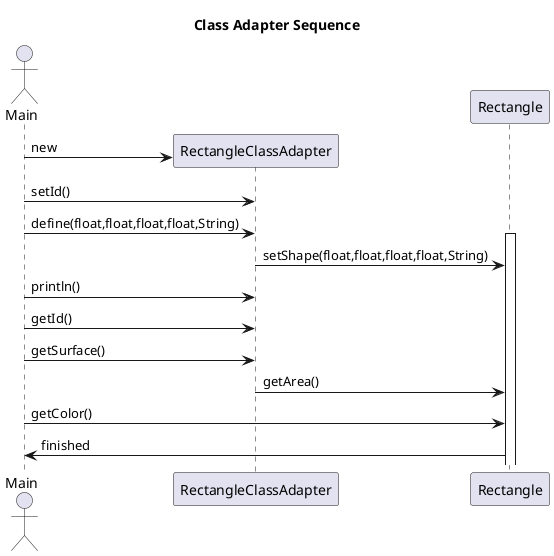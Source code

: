 @startuml
title Class Adapter Sequence

actor Main
create RectangleClassAdapter
Main -> RectangleClassAdapter : new
participant "Rectangle" as C



Main -> RectangleClassAdapter : setId()

Main -> RectangleClassAdapter : define(float,float,float,float,String)
activate C

RectangleClassAdapter -> C : setShape(float,float,float,float,String)

Main -> RectangleClassAdapter : println()
Main -> RectangleClassAdapter : getId()
Main -> RectangleClassAdapter : getSurface()
RectangleClassAdapter -> C : getArea()
Main -> C : getColor()
C -> Main : finished


@enduml